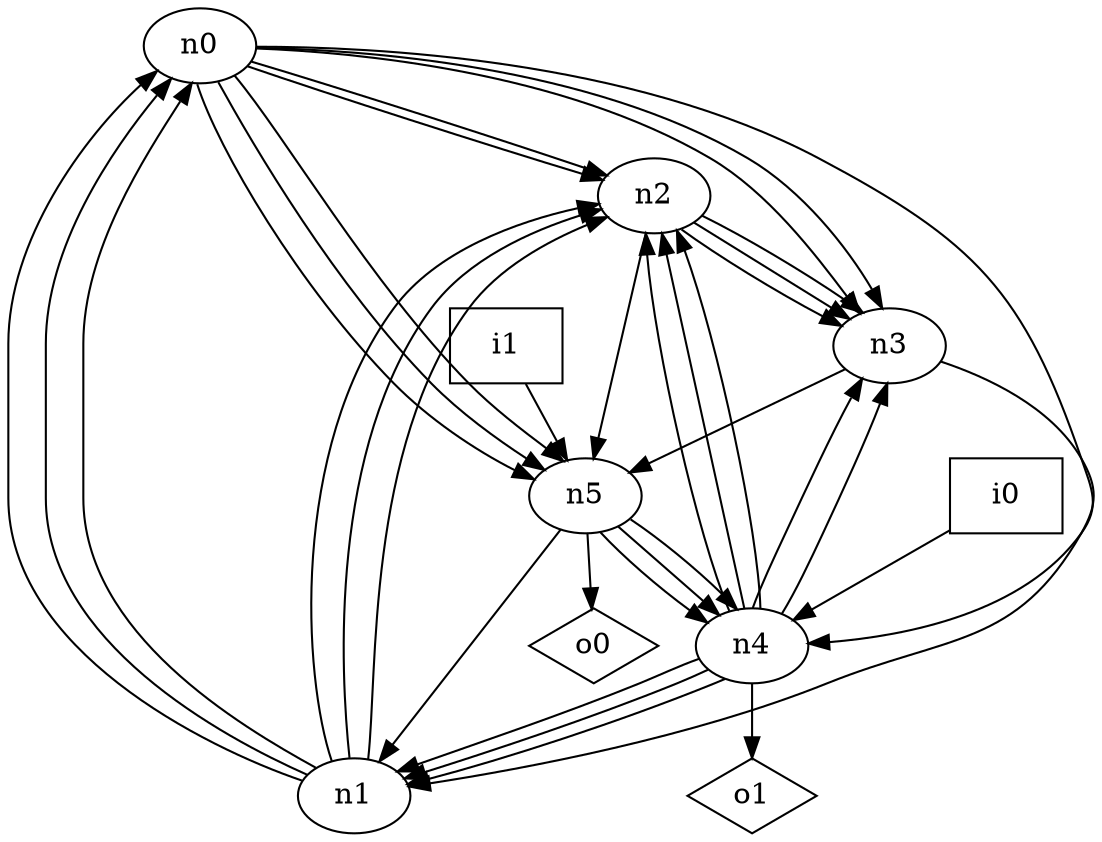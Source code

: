 digraph G {
n0 [label="n0"];
n1 [label="n1"];
n2 [label="n2"];
n3 [label="n3"];
n4 [label="n4"];
n5 [label="n5"];
n6 [label="i0",shape="box"];
n7 [label="i1",shape="box"];
n8 [label="o0",shape="diamond"];
n9 [label="o1",shape="diamond"];
n0 -> n2
n0 -> n2
n0 -> n3
n0 -> n3
n0 -> n4
n0 -> n5
n0 -> n5
n0 -> n5
n1 -> n0
n1 -> n0
n1 -> n0
n1 -> n2
n1 -> n2
n1 -> n2
n2 -> n3
n2 -> n3
n2 -> n3
n2 -> n5
n3 -> n1
n3 -> n5
n4 -> n1
n4 -> n1
n4 -> n1
n4 -> n2
n4 -> n2
n4 -> n2
n4 -> n3
n4 -> n3
n4 -> n9
n5 -> n1
n5 -> n4
n5 -> n4
n5 -> n4
n5 -> n8
n6 -> n4
n7 -> n5
}